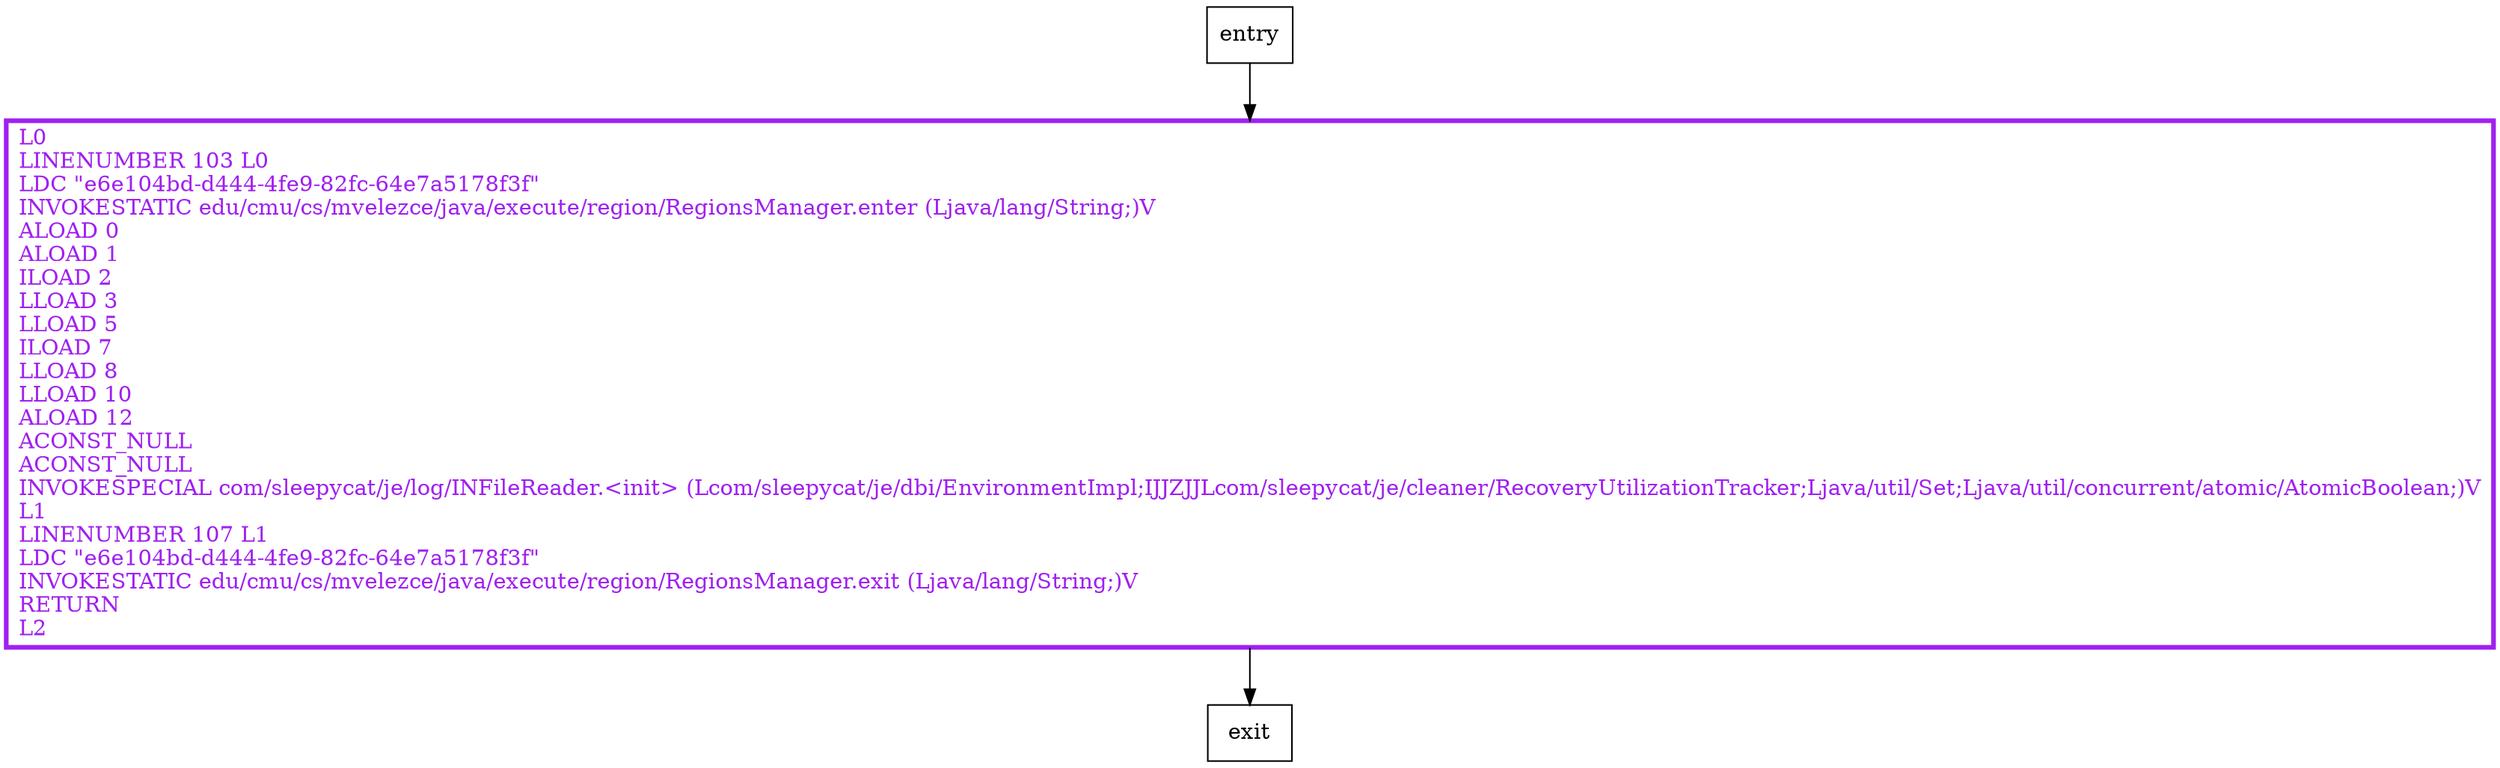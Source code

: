 digraph <init> {
node [shape=record];
1417390582 [label="L0\lLINENUMBER 103 L0\lLDC \"e6e104bd-d444-4fe9-82fc-64e7a5178f3f\"\lINVOKESTATIC edu/cmu/cs/mvelezce/java/execute/region/RegionsManager.enter (Ljava/lang/String;)V\lALOAD 0\lALOAD 1\lILOAD 2\lLLOAD 3\lLLOAD 5\lILOAD 7\lLLOAD 8\lLLOAD 10\lALOAD 12\lACONST_NULL\lACONST_NULL\lINVOKESPECIAL com/sleepycat/je/log/INFileReader.\<init\> (Lcom/sleepycat/je/dbi/EnvironmentImpl;IJJZJJLcom/sleepycat/je/cleaner/RecoveryUtilizationTracker;Ljava/util/Set;Ljava/util/concurrent/atomic/AtomicBoolean;)V\lL1\lLINENUMBER 107 L1\lLDC \"e6e104bd-d444-4fe9-82fc-64e7a5178f3f\"\lINVOKESTATIC edu/cmu/cs/mvelezce/java/execute/region/RegionsManager.exit (Ljava/lang/String;)V\lRETURN\lL2\l"];
entry;
exit;
entry -> 1417390582
1417390582 -> exit
1417390582[fontcolor="purple", penwidth=3, color="purple"];
}
